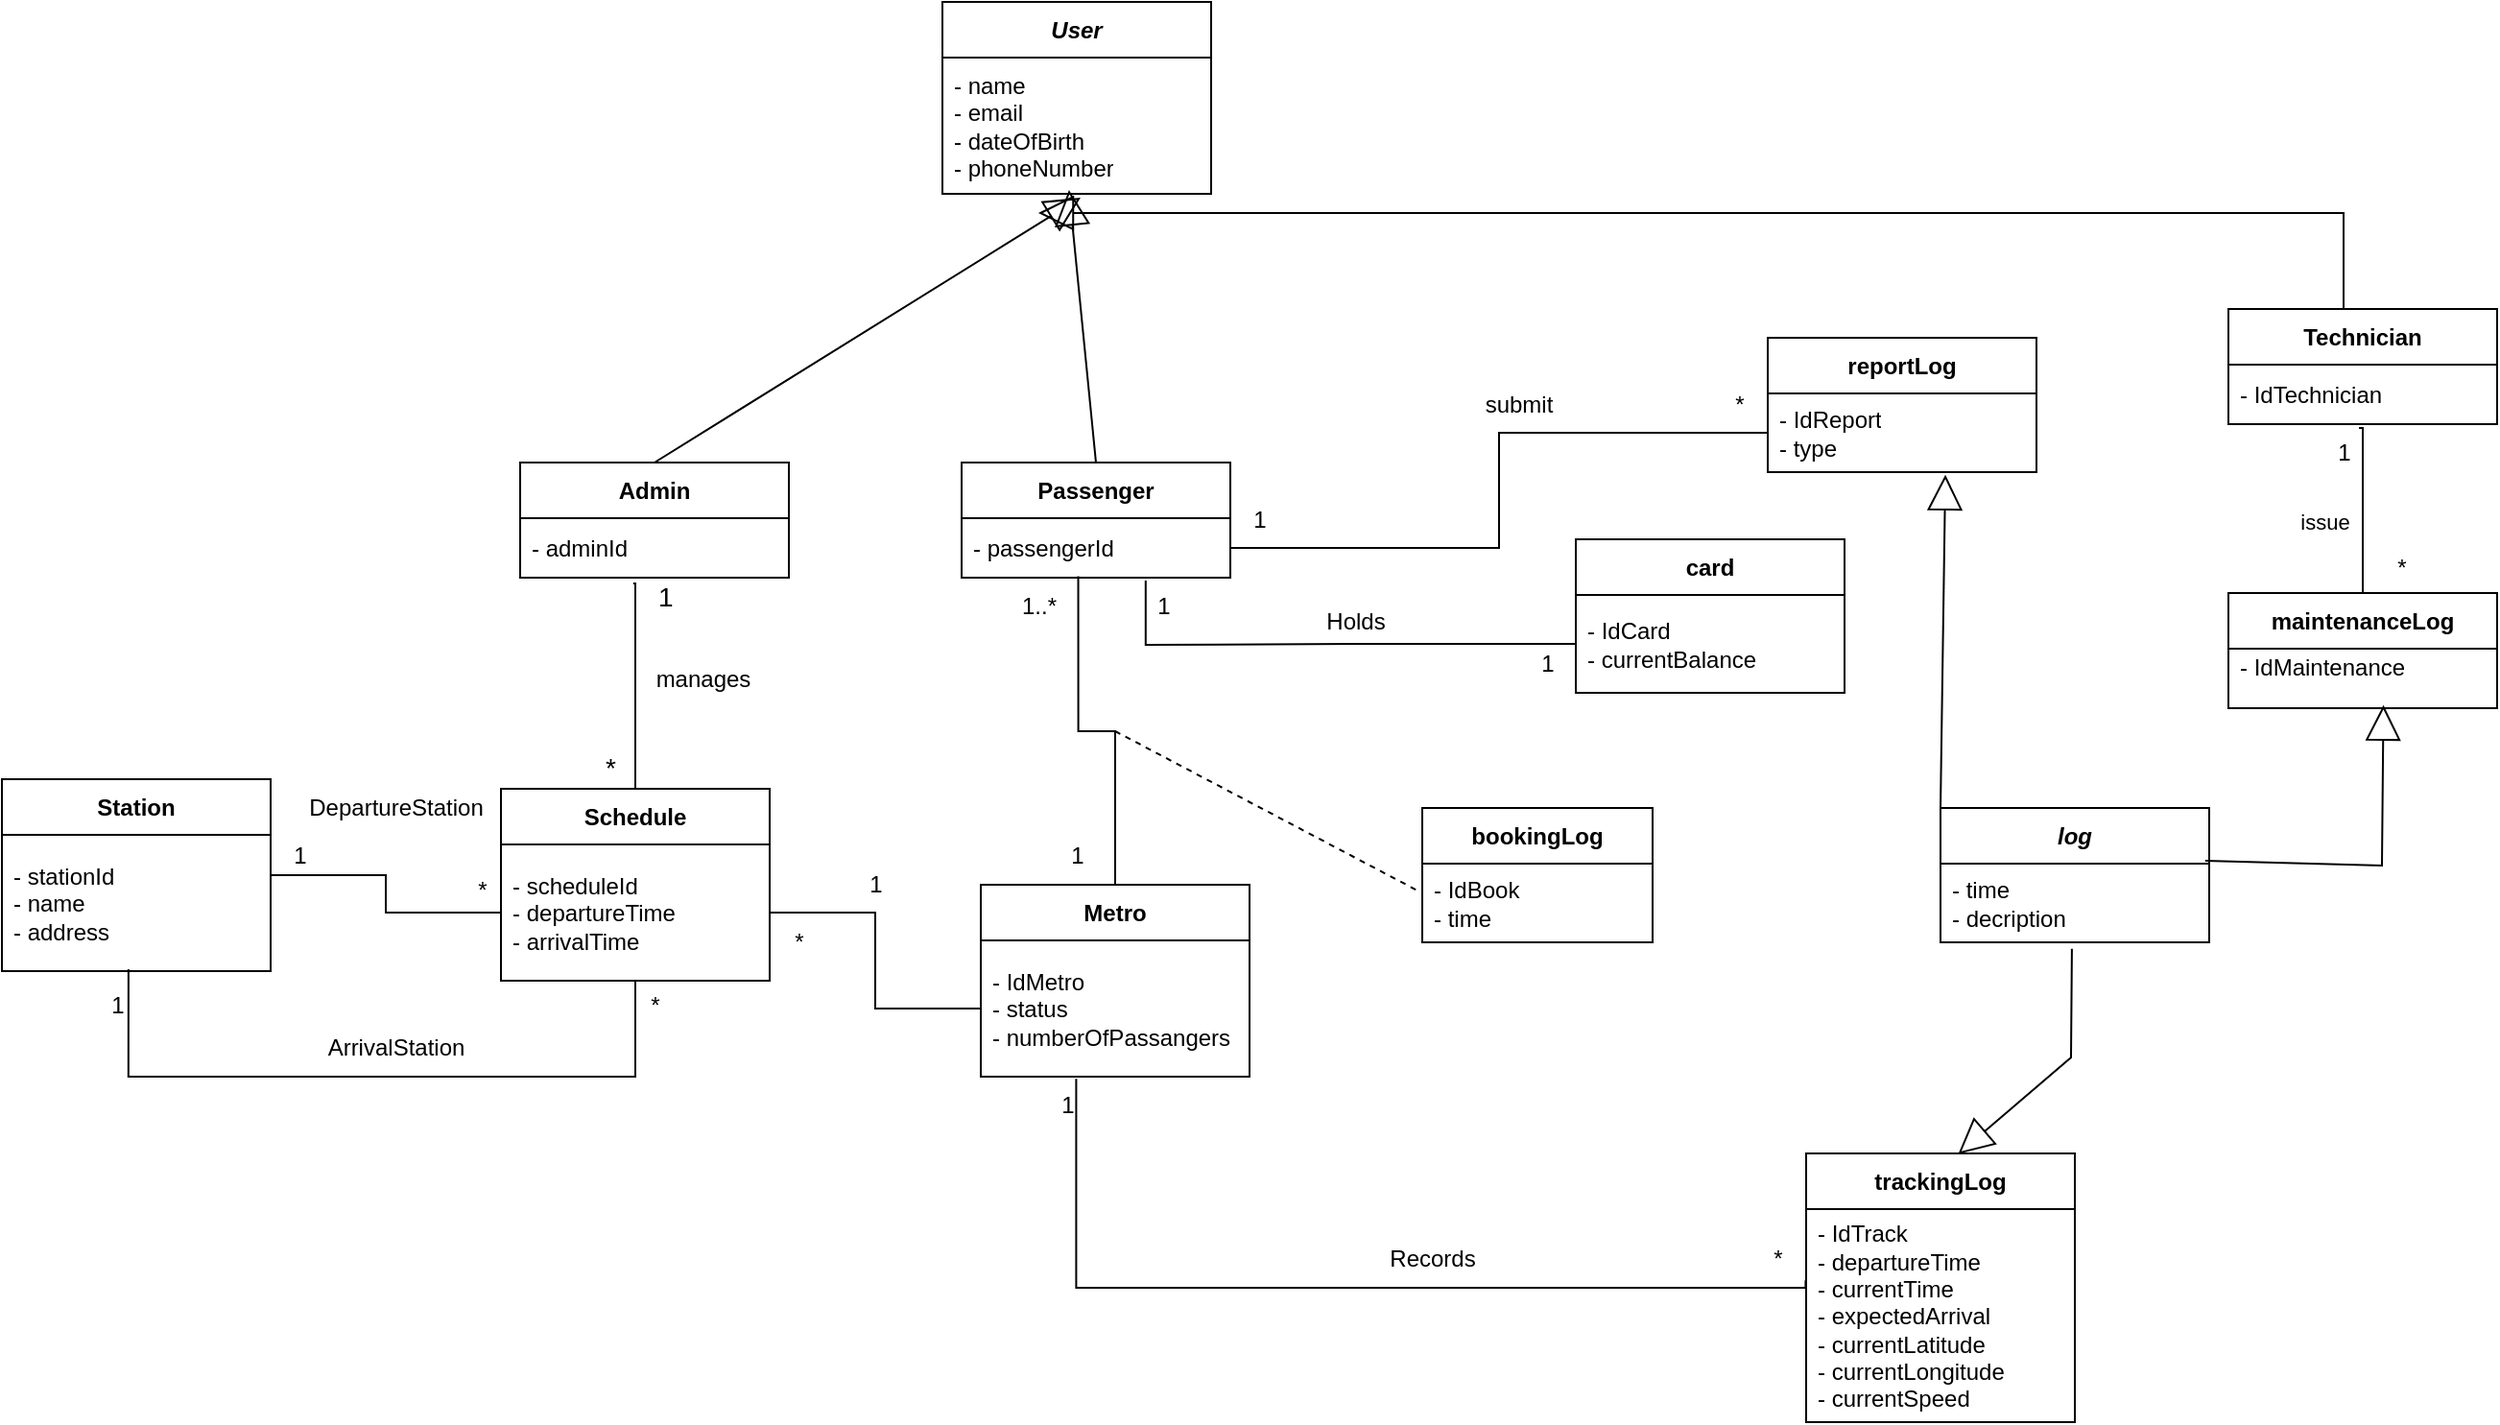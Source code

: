 <mxfile version="27.0.6">
  <diagram name="Page-1" id="SAQzGOMNQt3Rnl-fFOZq">
    <mxGraphModel dx="2391" dy="993" grid="1" gridSize="10" guides="1" tooltips="1" connect="1" arrows="1" fold="1" page="1" pageScale="1" pageWidth="120" pageHeight="200" math="0" shadow="0">
      <root>
        <mxCell id="0" />
        <mxCell id="1" parent="0" />
        <mxCell id="fTiIdBH1RYLGVKj4Ybnj-2" value="&lt;i&gt;User&lt;/i&gt;" style="swimlane;fontStyle=1;align=center;verticalAlign=middle;childLayout=stackLayout;horizontal=1;startSize=29;horizontalStack=0;resizeParent=1;resizeParentMax=0;resizeLast=0;collapsible=0;marginBottom=0;html=1;whiteSpace=wrap;" vertex="1" parent="1">
          <mxGeometry x="-100" y="10" width="140" height="100" as="geometry" />
        </mxCell>
        <mxCell id="fTiIdBH1RYLGVKj4Ybnj-4" value="- name&lt;div&gt;- email&lt;/div&gt;&lt;div&gt;- dateOfBirth&lt;/div&gt;&lt;div&gt;- phoneNumber&lt;/div&gt;" style="text;html=1;strokeColor=none;fillColor=none;align=left;verticalAlign=middle;spacingLeft=4;spacingRight=4;overflow=hidden;rotatable=0;points=[[0,0.5],[1,0.5]];portConstraint=eastwest;whiteSpace=wrap;" vertex="1" parent="fTiIdBH1RYLGVKj4Ybnj-2">
          <mxGeometry y="29" width="140" height="71" as="geometry" />
        </mxCell>
        <mxCell id="fTiIdBH1RYLGVKj4Ybnj-6" value="" style="endArrow=block;endSize=16;endFill=0;html=1;rounded=0;entryX=0.514;entryY=1.028;entryDx=0;entryDy=0;entryPerimeter=0;exitX=0.5;exitY=0;exitDx=0;exitDy=0;" edge="1" parent="1" source="fTiIdBH1RYLGVKj4Ybnj-10" target="fTiIdBH1RYLGVKj4Ybnj-4">
          <mxGeometry x="0.26" y="-71" width="160" relative="1" as="geometry">
            <mxPoint x="-240" y="240" as="sourcePoint" />
            <mxPoint x="140" y="210" as="targetPoint" />
            <mxPoint as="offset" />
          </mxGeometry>
        </mxCell>
        <mxCell id="fTiIdBH1RYLGVKj4Ybnj-10" value="Admin" style="swimlane;fontStyle=1;align=center;verticalAlign=middle;childLayout=stackLayout;horizontal=1;startSize=29;horizontalStack=0;resizeParent=1;resizeParentMax=0;resizeLast=0;collapsible=0;marginBottom=0;html=1;whiteSpace=wrap;" vertex="1" parent="1">
          <mxGeometry x="-320" y="250" width="140" height="60" as="geometry" />
        </mxCell>
        <mxCell id="fTiIdBH1RYLGVKj4Ybnj-11" value="- adminId" style="text;html=1;strokeColor=none;fillColor=none;align=left;verticalAlign=middle;spacingLeft=4;spacingRight=4;overflow=hidden;rotatable=0;points=[[0,0.5],[1,0.5]];portConstraint=eastwest;whiteSpace=wrap;" vertex="1" parent="fTiIdBH1RYLGVKj4Ybnj-10">
          <mxGeometry y="29" width="140" height="31" as="geometry" />
        </mxCell>
        <mxCell id="fTiIdBH1RYLGVKj4Ybnj-12" value="" style="endArrow=block;endSize=16;endFill=0;html=1;rounded=0;entryX=0.471;entryY=0.972;entryDx=0;entryDy=0;entryPerimeter=0;exitX=0.5;exitY=0;exitDx=0;exitDy=0;" edge="1" parent="1" source="fTiIdBH1RYLGVKj4Ybnj-13" target="fTiIdBH1RYLGVKj4Ybnj-4">
          <mxGeometry x="0.26" y="-71" width="160" relative="1" as="geometry">
            <mxPoint x="50" y="368" as="sourcePoint" />
            <mxPoint x="262" y="240" as="targetPoint" />
            <mxPoint as="offset" />
          </mxGeometry>
        </mxCell>
        <mxCell id="fTiIdBH1RYLGVKj4Ybnj-13" value="Passenger" style="swimlane;fontStyle=1;align=center;verticalAlign=middle;childLayout=stackLayout;horizontal=1;startSize=29;horizontalStack=0;resizeParent=1;resizeParentMax=0;resizeLast=0;collapsible=0;marginBottom=0;html=1;whiteSpace=wrap;" vertex="1" parent="1">
          <mxGeometry x="-90" y="250" width="140" height="60" as="geometry" />
        </mxCell>
        <mxCell id="fTiIdBH1RYLGVKj4Ybnj-14" value="- passengerId" style="text;html=1;strokeColor=none;fillColor=none;align=left;verticalAlign=middle;spacingLeft=4;spacingRight=4;overflow=hidden;rotatable=0;points=[[0,0.5],[1,0.5]];portConstraint=eastwest;whiteSpace=wrap;" vertex="1" parent="fTiIdBH1RYLGVKj4Ybnj-13">
          <mxGeometry y="29" width="140" height="31" as="geometry" />
        </mxCell>
        <mxCell id="fTiIdBH1RYLGVKj4Ybnj-15" value="" style="endArrow=block;endSize=16;endFill=0;html=1;rounded=0;exitX=0.5;exitY=0;exitDx=0;exitDy=0;" edge="1" parent="1">
          <mxGeometry x="0.26" y="-71" width="160" relative="1" as="geometry">
            <mxPoint x="630" y="180" as="sourcePoint" />
            <mxPoint x="-50" y="120" as="targetPoint" />
            <mxPoint as="offset" />
            <Array as="points">
              <mxPoint x="630" y="120" />
            </Array>
          </mxGeometry>
        </mxCell>
        <mxCell id="fTiIdBH1RYLGVKj4Ybnj-16" value="Technician" style="swimlane;fontStyle=1;align=center;verticalAlign=middle;childLayout=stackLayout;horizontal=1;startSize=29;horizontalStack=0;resizeParent=1;resizeParentMax=0;resizeLast=0;collapsible=0;marginBottom=0;html=1;whiteSpace=wrap;" vertex="1" parent="1">
          <mxGeometry x="570" y="170" width="140" height="60" as="geometry" />
        </mxCell>
        <mxCell id="fTiIdBH1RYLGVKj4Ybnj-17" value="- IdTechnician" style="text;html=1;strokeColor=none;fillColor=none;align=left;verticalAlign=middle;spacingLeft=4;spacingRight=4;overflow=hidden;rotatable=0;points=[[0,0.5],[1,0.5]];portConstraint=eastwest;whiteSpace=wrap;" vertex="1" parent="fTiIdBH1RYLGVKj4Ybnj-16">
          <mxGeometry y="29" width="140" height="31" as="geometry" />
        </mxCell>
        <mxCell id="fTiIdBH1RYLGVKj4Ybnj-50" style="edgeStyle=orthogonalEdgeStyle;rounded=0;orthogonalLoop=1;jettySize=auto;html=1;entryX=0.434;entryY=0.977;entryDx=0;entryDy=0;entryPerimeter=0;endArrow=none;startFill=0;" edge="1" parent="1" source="fTiIdBH1RYLGVKj4Ybnj-18" target="fTiIdBH1RYLGVKj4Ybnj-14">
          <mxGeometry relative="1" as="geometry">
            <mxPoint x="-30" y="320" as="targetPoint" />
          </mxGeometry>
        </mxCell>
        <mxCell id="fTiIdBH1RYLGVKj4Ybnj-18" value="Metro" style="swimlane;fontStyle=1;align=center;verticalAlign=middle;childLayout=stackLayout;horizontal=1;startSize=29;horizontalStack=0;resizeParent=1;resizeParentMax=0;resizeLast=0;collapsible=0;marginBottom=0;html=1;whiteSpace=wrap;" vertex="1" parent="1">
          <mxGeometry x="-80" y="470" width="140" height="100" as="geometry" />
        </mxCell>
        <mxCell id="fTiIdBH1RYLGVKj4Ybnj-19" value="- IdMetro&lt;div&gt;- status&lt;/div&gt;&lt;div&gt;- numberOfPassangers&lt;/div&gt;" style="text;html=1;strokeColor=none;fillColor=none;align=left;verticalAlign=middle;spacingLeft=4;spacingRight=4;overflow=hidden;rotatable=0;points=[[0,0.5],[1,0.5]];portConstraint=eastwest;whiteSpace=wrap;" vertex="1" parent="fTiIdBH1RYLGVKj4Ybnj-18">
          <mxGeometry y="29" width="140" height="71" as="geometry" />
        </mxCell>
        <mxCell id="fTiIdBH1RYLGVKj4Ybnj-41" style="edgeStyle=orthogonalEdgeStyle;rounded=0;orthogonalLoop=1;jettySize=auto;html=1;entryX=0;entryY=0.5;entryDx=0;entryDy=0;endArrow=none;startFill=0;" edge="1" parent="1" source="fTiIdBH1RYLGVKj4Ybnj-20" target="fTiIdBH1RYLGVKj4Ybnj-23">
          <mxGeometry relative="1" as="geometry" />
        </mxCell>
        <mxCell id="fTiIdBH1RYLGVKj4Ybnj-20" value="Station" style="swimlane;fontStyle=1;align=center;verticalAlign=middle;childLayout=stackLayout;horizontal=1;startSize=29;horizontalStack=0;resizeParent=1;resizeParentMax=0;resizeLast=0;collapsible=0;marginBottom=0;html=1;whiteSpace=wrap;" vertex="1" parent="1">
          <mxGeometry x="-590" y="415" width="140" height="100" as="geometry" />
        </mxCell>
        <mxCell id="fTiIdBH1RYLGVKj4Ybnj-21" value="- stationId&lt;div&gt;- name&lt;/div&gt;&lt;div&gt;- address&lt;/div&gt;" style="text;html=1;strokeColor=none;fillColor=none;align=left;verticalAlign=middle;spacingLeft=4;spacingRight=4;overflow=hidden;rotatable=0;points=[[0,0.5],[1,0.5]];portConstraint=eastwest;whiteSpace=wrap;" vertex="1" parent="fTiIdBH1RYLGVKj4Ybnj-20">
          <mxGeometry y="29" width="140" height="71" as="geometry" />
        </mxCell>
        <mxCell id="fTiIdBH1RYLGVKj4Ybnj-22" value="Schedule" style="swimlane;fontStyle=1;align=center;verticalAlign=middle;childLayout=stackLayout;horizontal=1;startSize=29;horizontalStack=0;resizeParent=1;resizeParentMax=0;resizeLast=0;collapsible=0;marginBottom=0;html=1;whiteSpace=wrap;" vertex="1" parent="1">
          <mxGeometry x="-330" y="420" width="140" height="100" as="geometry" />
        </mxCell>
        <mxCell id="fTiIdBH1RYLGVKj4Ybnj-23" value="- scheduleId&lt;div&gt;&lt;font&gt;-&amp;nbsp;&lt;span style=&quot;background-color: rgb(255, 255, 255); color: rgb(0, 0, 0); font-family: sans-serif; text-wrap-mode: nowrap;&quot;&gt;&lt;font style=&quot;&quot;&gt;departureTime&lt;/font&gt;&lt;/span&gt;&lt;/font&gt;&lt;/div&gt;&lt;div&gt;&lt;span style=&quot;background-color: rgb(255, 255, 255); color: rgb(0, 0, 0); font-family: sans-serif; text-wrap-mode: nowrap;&quot;&gt;&lt;font&gt;- arrivalTime&lt;/font&gt;&lt;/span&gt;&lt;/div&gt;" style="text;html=1;strokeColor=none;fillColor=none;align=left;verticalAlign=middle;spacingLeft=4;spacingRight=4;overflow=hidden;rotatable=0;points=[[0,0.5],[1,0.5]];portConstraint=eastwest;whiteSpace=wrap;" vertex="1" parent="fTiIdBH1RYLGVKj4Ybnj-22">
          <mxGeometry y="29" width="140" height="71" as="geometry" />
        </mxCell>
        <mxCell id="fTiIdBH1RYLGVKj4Ybnj-24" value="" style="endArrow=none;html=1;edgeStyle=orthogonalEdgeStyle;rounded=0;exitX=0.421;exitY=1.097;exitDx=0;exitDy=0;exitPerimeter=0;entryX=0.5;entryY=0;entryDx=0;entryDy=0;" edge="1" parent="1" source="fTiIdBH1RYLGVKj4Ybnj-11" target="fTiIdBH1RYLGVKj4Ybnj-22">
          <mxGeometry relative="1" as="geometry">
            <mxPoint x="-350" y="420" as="sourcePoint" />
            <mxPoint x="-190" y="420" as="targetPoint" />
            <Array as="points">
              <mxPoint x="-260" y="313" />
            </Array>
          </mxGeometry>
        </mxCell>
        <mxCell id="fTiIdBH1RYLGVKj4Ybnj-25" value="&lt;font style=&quot;font-size: 14px;&quot;&gt;1&lt;/font&gt;" style="edgeLabel;resizable=0;html=1;align=left;verticalAlign=bottom;" connectable="0" vertex="1" parent="fTiIdBH1RYLGVKj4Ybnj-24">
          <mxGeometry x="-1" relative="1" as="geometry">
            <mxPoint x="11" y="17" as="offset" />
          </mxGeometry>
        </mxCell>
        <mxCell id="fTiIdBH1RYLGVKj4Ybnj-26" value="&lt;font style=&quot;font-size: 14px;&quot;&gt;*&lt;/font&gt;" style="edgeLabel;resizable=0;html=1;align=right;verticalAlign=bottom;" connectable="0" vertex="1" parent="fTiIdBH1RYLGVKj4Ybnj-24">
          <mxGeometry x="1" relative="1" as="geometry">
            <mxPoint x="-10" as="offset" />
          </mxGeometry>
        </mxCell>
        <mxCell id="fTiIdBH1RYLGVKj4Ybnj-33" style="edgeStyle=orthogonalEdgeStyle;rounded=0;orthogonalLoop=1;jettySize=auto;html=1;entryX=0;entryY=0.5;entryDx=0;entryDy=0;endArrow=none;startFill=0;" edge="1" parent="1" source="fTiIdBH1RYLGVKj4Ybnj-23" target="fTiIdBH1RYLGVKj4Ybnj-19">
          <mxGeometry relative="1" as="geometry" />
        </mxCell>
        <mxCell id="fTiIdBH1RYLGVKj4Ybnj-34" value="1" style="text;html=1;align=center;verticalAlign=middle;resizable=0;points=[];autosize=1;strokeColor=none;fillColor=none;" vertex="1" parent="1">
          <mxGeometry x="-150" y="455" width="30" height="30" as="geometry" />
        </mxCell>
        <mxCell id="fTiIdBH1RYLGVKj4Ybnj-35" value="*" style="text;html=1;align=center;verticalAlign=middle;resizable=0;points=[];autosize=1;strokeColor=none;fillColor=none;" vertex="1" parent="1">
          <mxGeometry x="-190" y="485" width="30" height="30" as="geometry" />
        </mxCell>
        <mxCell id="fTiIdBH1RYLGVKj4Ybnj-36" value="manages" style="text;html=1;align=center;verticalAlign=middle;resizable=0;points=[];autosize=1;strokeColor=none;fillColor=none;" vertex="1" parent="1">
          <mxGeometry x="-260" y="348" width="70" height="30" as="geometry" />
        </mxCell>
        <mxCell id="fTiIdBH1RYLGVKj4Ybnj-42" value="*" style="text;html=1;align=center;verticalAlign=middle;resizable=0;points=[];autosize=1;strokeColor=none;fillColor=none;" vertex="1" parent="1">
          <mxGeometry x="-355" y="458" width="30" height="30" as="geometry" />
        </mxCell>
        <mxCell id="fTiIdBH1RYLGVKj4Ybnj-43" value="1" style="text;html=1;align=center;verticalAlign=middle;resizable=0;points=[];autosize=1;strokeColor=none;fillColor=none;" vertex="1" parent="1">
          <mxGeometry x="-450" y="440" width="30" height="30" as="geometry" />
        </mxCell>
        <mxCell id="fTiIdBH1RYLGVKj4Ybnj-44" value="DepartureStation" style="text;html=1;align=center;verticalAlign=middle;resizable=0;points=[];autosize=1;strokeColor=none;fillColor=none;" vertex="1" parent="1">
          <mxGeometry x="-440" y="415" width="110" height="30" as="geometry" />
        </mxCell>
        <mxCell id="fTiIdBH1RYLGVKj4Ybnj-45" style="edgeStyle=orthogonalEdgeStyle;rounded=0;orthogonalLoop=1;jettySize=auto;html=1;entryX=0.471;entryY=0.986;entryDx=0;entryDy=0;entryPerimeter=0;endArrow=none;startFill=0;" edge="1" parent="1" source="fTiIdBH1RYLGVKj4Ybnj-22" target="fTiIdBH1RYLGVKj4Ybnj-21">
          <mxGeometry relative="1" as="geometry">
            <Array as="points">
              <mxPoint x="-260" y="570" />
              <mxPoint x="-524" y="570" />
            </Array>
          </mxGeometry>
        </mxCell>
        <mxCell id="fTiIdBH1RYLGVKj4Ybnj-46" value="ArrivalStation" style="text;html=1;align=center;verticalAlign=middle;resizable=0;points=[];autosize=1;strokeColor=none;fillColor=none;" vertex="1" parent="1">
          <mxGeometry x="-430" y="540" width="90" height="30" as="geometry" />
        </mxCell>
        <mxCell id="fTiIdBH1RYLGVKj4Ybnj-47" value="*" style="text;html=1;align=center;verticalAlign=middle;resizable=0;points=[];autosize=1;strokeColor=none;fillColor=none;" vertex="1" parent="1">
          <mxGeometry x="-265" y="518" width="30" height="30" as="geometry" />
        </mxCell>
        <mxCell id="fTiIdBH1RYLGVKj4Ybnj-48" value="1" style="text;html=1;align=center;verticalAlign=middle;resizable=0;points=[];autosize=1;strokeColor=none;fillColor=none;" vertex="1" parent="1">
          <mxGeometry x="-545" y="518" width="30" height="30" as="geometry" />
        </mxCell>
        <mxCell id="fTiIdBH1RYLGVKj4Ybnj-51" value="1..*" style="text;html=1;align=center;verticalAlign=middle;resizable=0;points=[];autosize=1;strokeColor=none;fillColor=none;" vertex="1" parent="1">
          <mxGeometry x="-70" y="310" width="40" height="30" as="geometry" />
        </mxCell>
        <mxCell id="fTiIdBH1RYLGVKj4Ybnj-52" value="1" style="text;html=1;align=center;verticalAlign=middle;resizable=0;points=[];autosize=1;strokeColor=none;fillColor=none;" vertex="1" parent="1">
          <mxGeometry x="-45" y="440" width="30" height="30" as="geometry" />
        </mxCell>
        <mxCell id="fTiIdBH1RYLGVKj4Ybnj-53" value="" style="endArrow=none;dashed=1;endFill=0;endSize=12;html=1;rounded=0;startFill=0;entryX=-0.028;entryY=0.331;entryDx=0;entryDy=0;entryPerimeter=0;" edge="1" parent="1" target="fTiIdBH1RYLGVKj4Ybnj-55">
          <mxGeometry width="160" relative="1" as="geometry">
            <mxPoint x="-10" y="390" as="sourcePoint" />
            <mxPoint x="90" y="390" as="targetPoint" />
          </mxGeometry>
        </mxCell>
        <mxCell id="fTiIdBH1RYLGVKj4Ybnj-54" value="bookingLog" style="swimlane;fontStyle=1;align=center;verticalAlign=middle;childLayout=stackLayout;horizontal=1;startSize=29;horizontalStack=0;resizeParent=1;resizeParentMax=0;resizeLast=0;collapsible=0;marginBottom=0;html=1;whiteSpace=wrap;" vertex="1" parent="1">
          <mxGeometry x="150" y="430" width="120" height="70" as="geometry" />
        </mxCell>
        <mxCell id="fTiIdBH1RYLGVKj4Ybnj-55" value="- IdBook&lt;div&gt;- time&lt;/div&gt;" style="text;html=1;strokeColor=none;fillColor=none;align=left;verticalAlign=middle;spacingLeft=4;spacingRight=4;overflow=hidden;rotatable=0;points=[[0,0.5],[1,0.5]];portConstraint=eastwest;whiteSpace=wrap;" vertex="1" parent="fTiIdBH1RYLGVKj4Ybnj-54">
          <mxGeometry y="29" width="120" height="41" as="geometry" />
        </mxCell>
        <mxCell id="fTiIdBH1RYLGVKj4Ybnj-56" value="trackingLog" style="swimlane;fontStyle=1;align=center;verticalAlign=middle;childLayout=stackLayout;horizontal=1;startSize=29;horizontalStack=0;resizeParent=1;resizeParentMax=0;resizeLast=0;collapsible=0;marginBottom=0;html=1;whiteSpace=wrap;" vertex="1" parent="1">
          <mxGeometry x="350" y="610" width="140" height="140" as="geometry" />
        </mxCell>
        <mxCell id="fTiIdBH1RYLGVKj4Ybnj-57" value="&lt;div&gt;- IdTrack&lt;br&gt;- departureTime&lt;/div&gt;- currentTime&lt;div&gt;- expectedArrival&lt;/div&gt;&lt;div&gt;- currentLatitude&lt;/div&gt;&lt;div&gt;- currentLongitude&lt;/div&gt;&lt;div&gt;- currentSpeed&lt;/div&gt;" style="text;html=1;strokeColor=none;fillColor=none;align=left;verticalAlign=middle;spacingLeft=4;spacingRight=4;overflow=hidden;rotatable=0;points=[[0,0.5],[1,0.5]];portConstraint=eastwest;whiteSpace=wrap;" vertex="1" parent="fTiIdBH1RYLGVKj4Ybnj-56">
          <mxGeometry y="29" width="140" height="111" as="geometry" />
        </mxCell>
        <mxCell id="fTiIdBH1RYLGVKj4Ybnj-58" style="edgeStyle=orthogonalEdgeStyle;rounded=0;orthogonalLoop=1;jettySize=auto;html=1;endArrow=none;startFill=0;entryX=0.355;entryY=1.016;entryDx=0;entryDy=0;entryPerimeter=0;exitX=-0.002;exitY=0.335;exitDx=0;exitDy=0;exitPerimeter=0;" edge="1" parent="1" source="fTiIdBH1RYLGVKj4Ybnj-57" target="fTiIdBH1RYLGVKj4Ybnj-19">
          <mxGeometry relative="1" as="geometry">
            <mxPoint x="100" y="620" as="sourcePoint" />
            <mxPoint x="-30" y="580" as="targetPoint" />
            <Array as="points">
              <mxPoint x="350" y="680" />
              <mxPoint x="-30" y="680" />
            </Array>
          </mxGeometry>
        </mxCell>
        <mxCell id="fTiIdBH1RYLGVKj4Ybnj-59" value="1" style="text;html=1;align=center;verticalAlign=middle;resizable=0;points=[];autosize=1;strokeColor=none;fillColor=none;" vertex="1" parent="1">
          <mxGeometry x="-50" y="570" width="30" height="30" as="geometry" />
        </mxCell>
        <mxCell id="fTiIdBH1RYLGVKj4Ybnj-61" value="*" style="text;html=1;align=center;verticalAlign=middle;resizable=0;points=[];autosize=1;strokeColor=none;fillColor=none;" vertex="1" parent="1">
          <mxGeometry x="320" y="650" width="30" height="30" as="geometry" />
        </mxCell>
        <mxCell id="fTiIdBH1RYLGVKj4Ybnj-62" value="Records" style="text;html=1;align=center;verticalAlign=middle;resizable=0;points=[];autosize=1;strokeColor=none;fillColor=none;" vertex="1" parent="1">
          <mxGeometry x="120" y="650" width="70" height="30" as="geometry" />
        </mxCell>
        <mxCell id="fTiIdBH1RYLGVKj4Ybnj-64" value="reportLog" style="swimlane;fontStyle=1;align=center;verticalAlign=middle;childLayout=stackLayout;horizontal=1;startSize=29;horizontalStack=0;resizeParent=1;resizeParentMax=0;resizeLast=0;collapsible=0;marginBottom=0;html=1;whiteSpace=wrap;" vertex="1" parent="1">
          <mxGeometry x="330" y="185" width="140" height="70" as="geometry" />
        </mxCell>
        <mxCell id="fTiIdBH1RYLGVKj4Ybnj-65" value="- IdReport&lt;div&gt;&lt;span style=&quot;background-color: transparent; color: light-dark(rgb(0, 0, 0), rgb(255, 255, 255));&quot;&gt;- type&lt;/span&gt;&lt;/div&gt;" style="text;html=1;strokeColor=none;fillColor=none;align=left;verticalAlign=middle;spacingLeft=4;spacingRight=4;overflow=hidden;rotatable=0;points=[[0,0.5],[1,0.5]];portConstraint=eastwest;whiteSpace=wrap;" vertex="1" parent="fTiIdBH1RYLGVKj4Ybnj-64">
          <mxGeometry y="29" width="140" height="41" as="geometry" />
        </mxCell>
        <mxCell id="fTiIdBH1RYLGVKj4Ybnj-66" style="edgeStyle=orthogonalEdgeStyle;rounded=0;orthogonalLoop=1;jettySize=auto;html=1;entryX=0;entryY=0.5;entryDx=0;entryDy=0;endArrow=none;startFill=0;" edge="1" parent="1" source="fTiIdBH1RYLGVKj4Ybnj-14" target="fTiIdBH1RYLGVKj4Ybnj-65">
          <mxGeometry relative="1" as="geometry" />
        </mxCell>
        <mxCell id="fTiIdBH1RYLGVKj4Ybnj-67" value="submit" style="text;html=1;align=center;verticalAlign=middle;resizable=0;points=[];autosize=1;strokeColor=none;fillColor=none;" vertex="1" parent="1">
          <mxGeometry x="170" y="205" width="60" height="30" as="geometry" />
        </mxCell>
        <mxCell id="fTiIdBH1RYLGVKj4Ybnj-69" value="*" style="text;html=1;align=center;verticalAlign=middle;resizable=0;points=[];autosize=1;strokeColor=none;fillColor=none;" vertex="1" parent="1">
          <mxGeometry x="300" y="205" width="30" height="30" as="geometry" />
        </mxCell>
        <mxCell id="fTiIdBH1RYLGVKj4Ybnj-70" value="1" style="text;html=1;align=center;verticalAlign=middle;resizable=0;points=[];autosize=1;strokeColor=none;fillColor=none;" vertex="1" parent="1">
          <mxGeometry x="50" y="265" width="30" height="30" as="geometry" />
        </mxCell>
        <mxCell id="fTiIdBH1RYLGVKj4Ybnj-73" value="card" style="swimlane;fontStyle=1;align=center;verticalAlign=middle;childLayout=stackLayout;horizontal=1;startSize=29;horizontalStack=0;resizeParent=1;resizeParentMax=0;resizeLast=0;collapsible=0;marginBottom=0;html=1;whiteSpace=wrap;" vertex="1" parent="1">
          <mxGeometry x="230" y="290" width="140" height="80" as="geometry" />
        </mxCell>
        <mxCell id="fTiIdBH1RYLGVKj4Ybnj-74" value="- IdCard&lt;div&gt;- currentBalance&lt;/div&gt;" style="text;html=1;strokeColor=none;fillColor=none;align=left;verticalAlign=middle;spacingLeft=4;spacingRight=4;overflow=hidden;rotatable=0;points=[[0,0.5],[1,0.5]];portConstraint=eastwest;whiteSpace=wrap;" vertex="1" parent="fTiIdBH1RYLGVKj4Ybnj-73">
          <mxGeometry y="29" width="140" height="51" as="geometry" />
        </mxCell>
        <mxCell id="fTiIdBH1RYLGVKj4Ybnj-75" style="edgeStyle=orthogonalEdgeStyle;rounded=0;orthogonalLoop=1;jettySize=auto;html=1;endArrow=none;startFill=0;entryX=0.685;entryY=1.05;entryDx=0;entryDy=0;entryPerimeter=0;" edge="1" parent="1" source="fTiIdBH1RYLGVKj4Ybnj-74" target="fTiIdBH1RYLGVKj4Ybnj-14">
          <mxGeometry relative="1" as="geometry">
            <mxPoint x="140" y="290.0" as="targetPoint" />
            <Array as="points">
              <mxPoint x="115" y="345" />
              <mxPoint x="6" y="345" />
            </Array>
          </mxGeometry>
        </mxCell>
        <mxCell id="fTiIdBH1RYLGVKj4Ybnj-76" value="Holds" style="text;html=1;align=center;verticalAlign=middle;resizable=0;points=[];autosize=1;strokeColor=none;fillColor=none;" vertex="1" parent="1">
          <mxGeometry x="90" y="318" width="50" height="30" as="geometry" />
        </mxCell>
        <mxCell id="fTiIdBH1RYLGVKj4Ybnj-77" value="1" style="text;html=1;align=center;verticalAlign=middle;resizable=0;points=[];autosize=1;strokeColor=none;fillColor=none;" vertex="1" parent="1">
          <mxGeometry x="200" y="340" width="30" height="30" as="geometry" />
        </mxCell>
        <mxCell id="fTiIdBH1RYLGVKj4Ybnj-78" value="1" style="text;html=1;align=center;verticalAlign=middle;resizable=0;points=[];autosize=1;strokeColor=none;fillColor=none;" vertex="1" parent="1">
          <mxGeometry y="310" width="30" height="30" as="geometry" />
        </mxCell>
        <mxCell id="fTiIdBH1RYLGVKj4Ybnj-82" style="edgeStyle=orthogonalEdgeStyle;rounded=0;orthogonalLoop=1;jettySize=auto;html=1;entryX=0.486;entryY=1.065;entryDx=0;entryDy=0;entryPerimeter=0;endArrow=none;startFill=0;" edge="1" parent="1" source="fTiIdBH1RYLGVKj4Ybnj-79" target="fTiIdBH1RYLGVKj4Ybnj-17">
          <mxGeometry relative="1" as="geometry">
            <mxPoint x="640.0" y="240" as="targetPoint" />
            <Array as="points">
              <mxPoint x="640" y="232" />
            </Array>
          </mxGeometry>
        </mxCell>
        <mxCell id="fTiIdBH1RYLGVKj4Ybnj-83" value="issue" style="edgeLabel;html=1;align=center;verticalAlign=middle;resizable=0;points=[];" vertex="1" connectable="0" parent="fTiIdBH1RYLGVKj4Ybnj-82">
          <mxGeometry x="-0.144" y="-7" relative="1" as="geometry">
            <mxPoint x="-27" as="offset" />
          </mxGeometry>
        </mxCell>
        <mxCell id="fTiIdBH1RYLGVKj4Ybnj-79" value="maintenanceLog" style="swimlane;fontStyle=1;align=center;verticalAlign=middle;childLayout=stackLayout;horizontal=1;startSize=29;horizontalStack=0;resizeParent=1;resizeParentMax=0;resizeLast=0;collapsible=0;marginBottom=0;html=1;whiteSpace=wrap;" vertex="1" parent="1">
          <mxGeometry x="570" y="318" width="140" height="60" as="geometry" />
        </mxCell>
        <mxCell id="fTiIdBH1RYLGVKj4Ybnj-80" value="- IdMaintenance&lt;div&gt;&lt;br&gt;&lt;/div&gt;" style="text;html=1;strokeColor=none;fillColor=none;align=left;verticalAlign=middle;spacingLeft=4;spacingRight=4;overflow=hidden;rotatable=0;points=[[0,0.5],[1,0.5]];portConstraint=eastwest;whiteSpace=wrap;" vertex="1" parent="fTiIdBH1RYLGVKj4Ybnj-79">
          <mxGeometry y="29" width="140" height="31" as="geometry" />
        </mxCell>
        <mxCell id="fTiIdBH1RYLGVKj4Ybnj-84" value="1" style="text;html=1;align=center;verticalAlign=middle;resizable=0;points=[];autosize=1;strokeColor=none;fillColor=none;" vertex="1" parent="1">
          <mxGeometry x="615" y="230" width="30" height="30" as="geometry" />
        </mxCell>
        <mxCell id="fTiIdBH1RYLGVKj4Ybnj-85" value="*" style="text;html=1;align=center;verticalAlign=middle;resizable=0;points=[];autosize=1;strokeColor=none;fillColor=none;" vertex="1" parent="1">
          <mxGeometry x="645" y="290" width="30" height="30" as="geometry" />
        </mxCell>
        <mxCell id="fTiIdBH1RYLGVKj4Ybnj-86" value="&lt;i&gt;log&lt;/i&gt;" style="swimlane;fontStyle=1;align=center;verticalAlign=middle;childLayout=stackLayout;horizontal=1;startSize=29;horizontalStack=0;resizeParent=1;resizeParentMax=0;resizeLast=0;collapsible=0;marginBottom=0;html=1;whiteSpace=wrap;" vertex="1" parent="1">
          <mxGeometry x="420" y="430" width="140" height="70" as="geometry" />
        </mxCell>
        <mxCell id="fTiIdBH1RYLGVKj4Ybnj-87" value="&lt;div&gt;- time&lt;/div&gt;&lt;div&gt;- decription&lt;/div&gt;" style="text;html=1;strokeColor=none;fillColor=none;align=left;verticalAlign=middle;spacingLeft=4;spacingRight=4;overflow=hidden;rotatable=0;points=[[0,0.5],[1,0.5]];portConstraint=eastwest;whiteSpace=wrap;" vertex="1" parent="fTiIdBH1RYLGVKj4Ybnj-86">
          <mxGeometry y="29" width="140" height="41" as="geometry" />
        </mxCell>
        <mxCell id="fTiIdBH1RYLGVKj4Ybnj-88" value="" style="endArrow=block;endSize=16;endFill=0;html=1;rounded=0;entryX=0.661;entryY=1.033;entryDx=0;entryDy=0;entryPerimeter=0;exitX=0;exitY=0;exitDx=0;exitDy=0;" edge="1" parent="1" source="fTiIdBH1RYLGVKj4Ybnj-86" target="fTiIdBH1RYLGVKj4Ybnj-65">
          <mxGeometry x="0.26" y="-71" width="160" relative="1" as="geometry">
            <mxPoint x="264" y="372" as="sourcePoint" />
            <mxPoint x="250" y="230" as="targetPoint" />
            <mxPoint as="offset" />
          </mxGeometry>
        </mxCell>
        <mxCell id="fTiIdBH1RYLGVKj4Ybnj-89" value="" style="endArrow=block;endSize=16;endFill=0;html=1;rounded=0;entryX=0.577;entryY=0.947;entryDx=0;entryDy=0;entryPerimeter=0;exitX=0.985;exitY=-0.036;exitDx=0;exitDy=0;exitPerimeter=0;" edge="1" parent="1" source="fTiIdBH1RYLGVKj4Ybnj-87" target="fTiIdBH1RYLGVKj4Ybnj-80">
          <mxGeometry x="0.26" y="-71" width="160" relative="1" as="geometry">
            <mxPoint x="619" y="522" as="sourcePoint" />
            <mxPoint x="530" y="350" as="targetPoint" />
            <mxPoint as="offset" />
            <Array as="points">
              <mxPoint x="650" y="460" />
            </Array>
          </mxGeometry>
        </mxCell>
        <mxCell id="fTiIdBH1RYLGVKj4Ybnj-90" value="" style="endArrow=block;endSize=16;endFill=0;html=1;rounded=0;entryX=0.566;entryY=0.002;entryDx=0;entryDy=0;entryPerimeter=0;exitX=0.489;exitY=1.083;exitDx=0;exitDy=0;exitPerimeter=0;" edge="1" parent="1" source="fTiIdBH1RYLGVKj4Ybnj-87" target="fTiIdBH1RYLGVKj4Ybnj-56">
          <mxGeometry x="0.26" y="-71" width="160" relative="1" as="geometry">
            <mxPoint x="660" y="552" as="sourcePoint" />
            <mxPoint x="753" y="470" as="targetPoint" />
            <mxPoint as="offset" />
            <Array as="points">
              <mxPoint x="488" y="560" />
            </Array>
          </mxGeometry>
        </mxCell>
      </root>
    </mxGraphModel>
  </diagram>
</mxfile>
